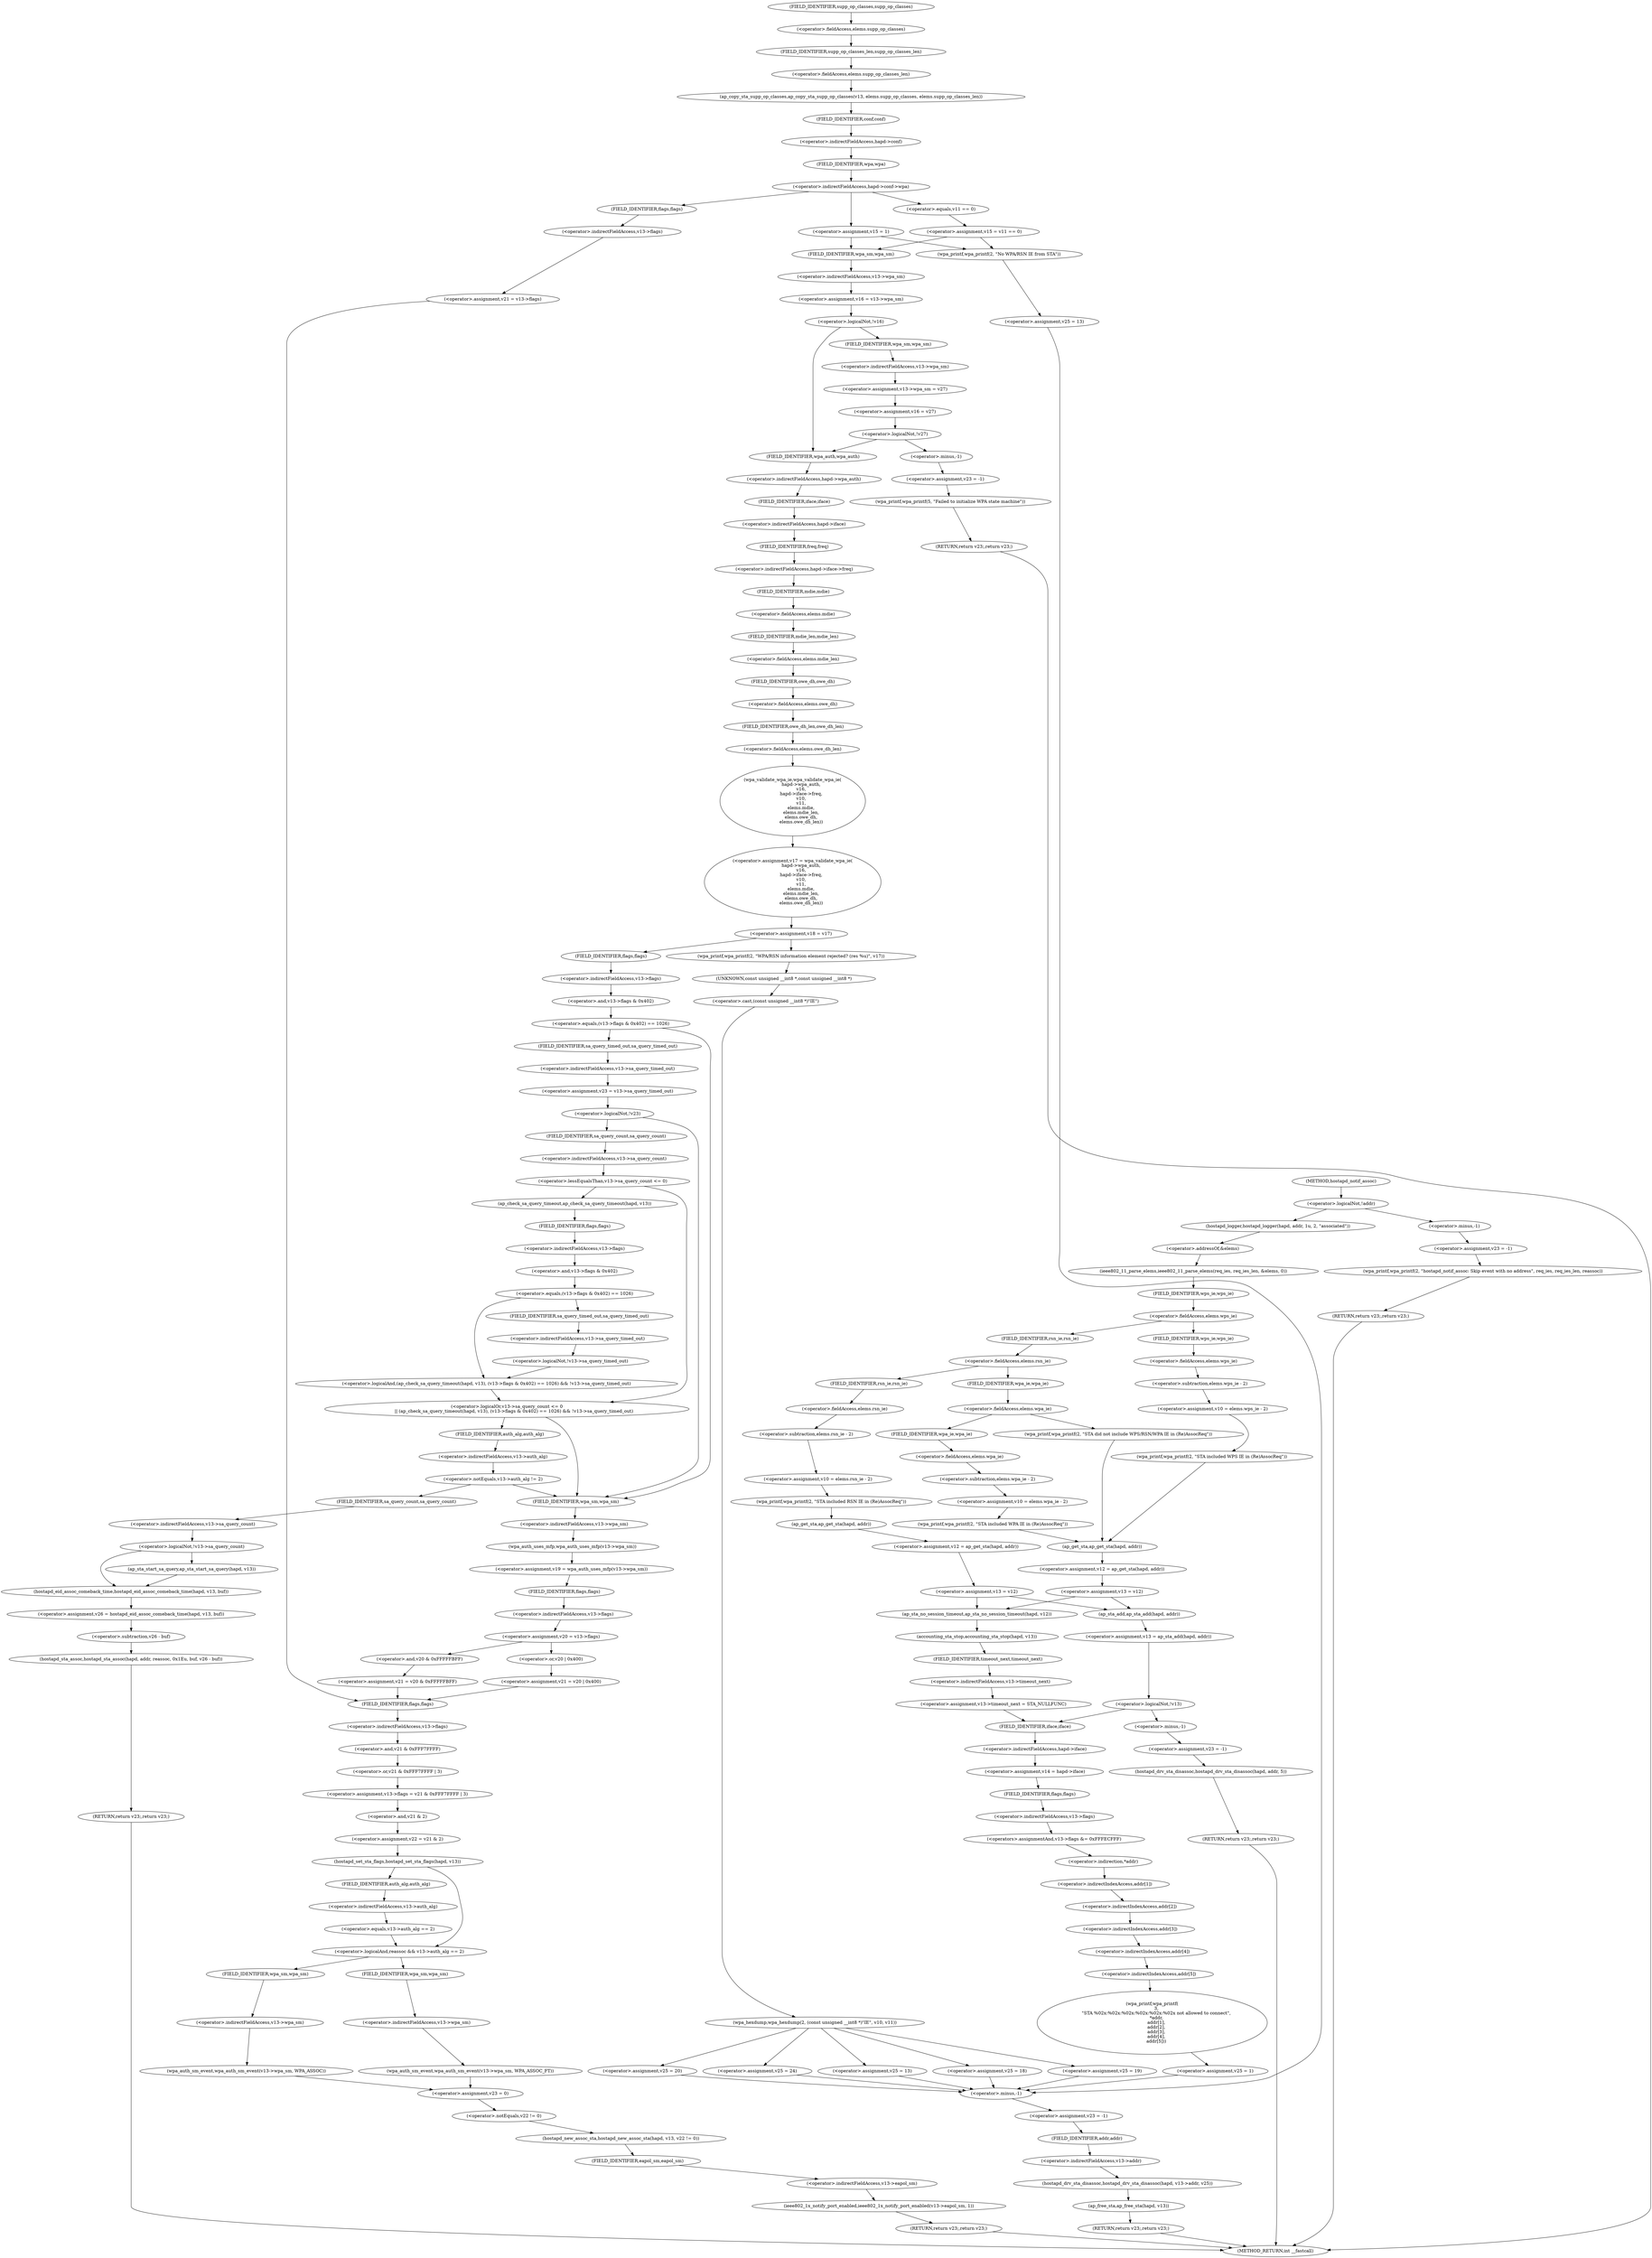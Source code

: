 digraph hostapd_notif_assoc {  
"1000147" [label = "(<operator>.logicalNot,!addr)" ]
"1000150" [label = "(<operator>.assignment,v23 = -1)" ]
"1000152" [label = "(<operator>.minus,-1)" ]
"1000154" [label = "(wpa_printf,wpa_printf(2, \"hostapd_notif_assoc: Skip event with no address\", req_ies, req_ies_len, reassoc))" ]
"1000160" [label = "(RETURN,return v23;,return v23;)" ]
"1000162" [label = "(hostapd_logger,hostapd_logger(hapd, addr, 1u, 2, \"associated\"))" ]
"1000168" [label = "(ieee802_11_parse_elems,ieee802_11_parse_elems(req_ies, req_ies_len, &elems, 0))" ]
"1000171" [label = "(<operator>.addressOf,&elems)" ]
"1000175" [label = "(<operator>.fieldAccess,elems.wps_ie)" ]
"1000177" [label = "(FIELD_IDENTIFIER,wps_ie,wps_ie)" ]
"1000179" [label = "(<operator>.assignment,v10 = elems.wps_ie - 2)" ]
"1000181" [label = "(<operator>.subtraction,elems.wps_ie - 2)" ]
"1000182" [label = "(<operator>.fieldAccess,elems.wps_ie)" ]
"1000184" [label = "(FIELD_IDENTIFIER,wps_ie,wps_ie)" ]
"1000187" [label = "(wpa_printf,wpa_printf(2, \"STA included WPS IE in (Re)AssocReq\"))" ]
"1000193" [label = "(<operator>.fieldAccess,elems.rsn_ie)" ]
"1000195" [label = "(FIELD_IDENTIFIER,rsn_ie,rsn_ie)" ]
"1000197" [label = "(<operator>.assignment,v10 = elems.rsn_ie - 2)" ]
"1000199" [label = "(<operator>.subtraction,elems.rsn_ie - 2)" ]
"1000200" [label = "(<operator>.fieldAccess,elems.rsn_ie)" ]
"1000202" [label = "(FIELD_IDENTIFIER,rsn_ie,rsn_ie)" ]
"1000205" [label = "(wpa_printf,wpa_printf(2, \"STA included RSN IE in (Re)AssocReq\"))" ]
"1000208" [label = "(<operator>.assignment,v12 = ap_get_sta(hapd, addr))" ]
"1000210" [label = "(ap_get_sta,ap_get_sta(hapd, addr))" ]
"1000213" [label = "(<operator>.assignment,v13 = v12)" ]
"1000221" [label = "(<operator>.fieldAccess,elems.wpa_ie)" ]
"1000223" [label = "(FIELD_IDENTIFIER,wpa_ie,wpa_ie)" ]
"1000225" [label = "(<operator>.assignment,v10 = elems.wpa_ie - 2)" ]
"1000227" [label = "(<operator>.subtraction,elems.wpa_ie - 2)" ]
"1000228" [label = "(<operator>.fieldAccess,elems.wpa_ie)" ]
"1000230" [label = "(FIELD_IDENTIFIER,wpa_ie,wpa_ie)" ]
"1000233" [label = "(wpa_printf,wpa_printf(2, \"STA included WPA IE in (Re)AssocReq\"))" ]
"1000240" [label = "(wpa_printf,wpa_printf(2, \"STA did not include WPS/RSN/WPA IE in (Re)AssocReq\"))" ]
"1000243" [label = "(<operator>.assignment,v12 = ap_get_sta(hapd, addr))" ]
"1000245" [label = "(ap_get_sta,ap_get_sta(hapd, addr))" ]
"1000248" [label = "(<operator>.assignment,v13 = v12)" ]
"1000255" [label = "(ap_sta_no_session_timeout,ap_sta_no_session_timeout(hapd, v12))" ]
"1000258" [label = "(accounting_sta_stop,accounting_sta_stop(hapd, v13))" ]
"1000261" [label = "(<operator>.assignment,v13->timeout_next = STA_NULLFUNC)" ]
"1000262" [label = "(<operator>.indirectFieldAccess,v13->timeout_next)" ]
"1000264" [label = "(FIELD_IDENTIFIER,timeout_next,timeout_next)" ]
"1000268" [label = "(<operator>.assignment,v13 = ap_sta_add(hapd, addr))" ]
"1000270" [label = "(ap_sta_add,ap_sta_add(hapd, addr))" ]
"1000274" [label = "(<operator>.logicalNot,!v13)" ]
"1000277" [label = "(<operator>.assignment,v23 = -1)" ]
"1000279" [label = "(<operator>.minus,-1)" ]
"1000281" [label = "(hostapd_drv_sta_disassoc,hostapd_drv_sta_disassoc(hapd, addr, 5))" ]
"1000285" [label = "(RETURN,return v23;,return v23;)" ]
"1000288" [label = "(<operator>.assignment,v14 = hapd->iface)" ]
"1000290" [label = "(<operator>.indirectFieldAccess,hapd->iface)" ]
"1000292" [label = "(FIELD_IDENTIFIER,iface,iface)" ]
"1000293" [label = "(<operators>.assignmentAnd,v13->flags &= 0xFFFECFFF)" ]
"1000294" [label = "(<operator>.indirectFieldAccess,v13->flags)" ]
"1000296" [label = "(FIELD_IDENTIFIER,flags,flags)" ]
"1000299" [label = "(wpa_printf,wpa_printf(\n      3,\n      \"STA %02x:%02x:%02x:%02x:%02x:%02x not allowed to connect\",\n      *addr,\n      addr[1],\n      addr[2],\n      addr[3],\n      addr[4],\n      addr[5]))" ]
"1000302" [label = "(<operator>.indirection,*addr)" ]
"1000304" [label = "(<operator>.indirectIndexAccess,addr[1])" ]
"1000307" [label = "(<operator>.indirectIndexAccess,addr[2])" ]
"1000310" [label = "(<operator>.indirectIndexAccess,addr[3])" ]
"1000313" [label = "(<operator>.indirectIndexAccess,addr[4])" ]
"1000316" [label = "(<operator>.indirectIndexAccess,addr[5])" ]
"1000319" [label = "(<operator>.assignment,v25 = 1)" ]
"1000323" [label = "(<operator>.assignment,v23 = -1)" ]
"1000325" [label = "(<operator>.minus,-1)" ]
"1000327" [label = "(hostapd_drv_sta_disassoc,hostapd_drv_sta_disassoc(hapd, v13->addr, v25))" ]
"1000329" [label = "(<operator>.indirectFieldAccess,v13->addr)" ]
"1000331" [label = "(FIELD_IDENTIFIER,addr,addr)" ]
"1000333" [label = "(ap_free_sta,ap_free_sta(hapd, v13))" ]
"1000336" [label = "(RETURN,return v23;,return v23;)" ]
"1000338" [label = "(ap_copy_sta_supp_op_classes,ap_copy_sta_supp_op_classes(v13, elems.supp_op_classes, elems.supp_op_classes_len))" ]
"1000340" [label = "(<operator>.fieldAccess,elems.supp_op_classes)" ]
"1000342" [label = "(FIELD_IDENTIFIER,supp_op_classes,supp_op_classes)" ]
"1000343" [label = "(<operator>.fieldAccess,elems.supp_op_classes_len)" ]
"1000345" [label = "(FIELD_IDENTIFIER,supp_op_classes_len,supp_op_classes_len)" ]
"1000347" [label = "(<operator>.indirectFieldAccess,hapd->conf->wpa)" ]
"1000348" [label = "(<operator>.indirectFieldAccess,hapd->conf)" ]
"1000350" [label = "(FIELD_IDENTIFIER,conf,conf)" ]
"1000351" [label = "(FIELD_IDENTIFIER,wpa,wpa)" ]
"1000355" [label = "(<operator>.assignment,v15 = v11 == 0)" ]
"1000357" [label = "(<operator>.equals,v11 == 0)" ]
"1000361" [label = "(<operator>.assignment,v15 = 1)" ]
"1000367" [label = "(wpa_printf,wpa_printf(2, \"No WPA/RSN IE from STA\"))" ]
"1000370" [label = "(<operator>.assignment,v25 = 13)" ]
"1000374" [label = "(<operator>.assignment,v16 = v13->wpa_sm)" ]
"1000376" [label = "(<operator>.indirectFieldAccess,v13->wpa_sm)" ]
"1000378" [label = "(FIELD_IDENTIFIER,wpa_sm,wpa_sm)" ]
"1000380" [label = "(<operator>.logicalNot,!v16)" ]
"1000383" [label = "(<operator>.assignment,v13->wpa_sm = v27)" ]
"1000384" [label = "(<operator>.indirectFieldAccess,v13->wpa_sm)" ]
"1000386" [label = "(FIELD_IDENTIFIER,wpa_sm,wpa_sm)" ]
"1000388" [label = "(<operator>.assignment,v16 = v27)" ]
"1000392" [label = "(<operator>.logicalNot,!v27)" ]
"1000395" [label = "(<operator>.assignment,v23 = -1)" ]
"1000397" [label = "(<operator>.minus,-1)" ]
"1000399" [label = "(wpa_printf,wpa_printf(5, \"Failed to initialize WPA state machine\"))" ]
"1000402" [label = "(RETURN,return v23;,return v23;)" ]
"1000404" [label = "(<operator>.assignment,v17 = wpa_validate_wpa_ie(\n            hapd->wpa_auth,\n            v16,\n            hapd->iface->freq,\n            v10,\n            v11,\n            elems.mdie,\n            elems.mdie_len,\n            elems.owe_dh,\n            elems.owe_dh_len))" ]
"1000406" [label = "(wpa_validate_wpa_ie,wpa_validate_wpa_ie(\n            hapd->wpa_auth,\n            v16,\n            hapd->iface->freq,\n            v10,\n            v11,\n            elems.mdie,\n            elems.mdie_len,\n            elems.owe_dh,\n            elems.owe_dh_len))" ]
"1000407" [label = "(<operator>.indirectFieldAccess,hapd->wpa_auth)" ]
"1000409" [label = "(FIELD_IDENTIFIER,wpa_auth,wpa_auth)" ]
"1000411" [label = "(<operator>.indirectFieldAccess,hapd->iface->freq)" ]
"1000412" [label = "(<operator>.indirectFieldAccess,hapd->iface)" ]
"1000414" [label = "(FIELD_IDENTIFIER,iface,iface)" ]
"1000415" [label = "(FIELD_IDENTIFIER,freq,freq)" ]
"1000418" [label = "(<operator>.fieldAccess,elems.mdie)" ]
"1000420" [label = "(FIELD_IDENTIFIER,mdie,mdie)" ]
"1000421" [label = "(<operator>.fieldAccess,elems.mdie_len)" ]
"1000423" [label = "(FIELD_IDENTIFIER,mdie_len,mdie_len)" ]
"1000424" [label = "(<operator>.fieldAccess,elems.owe_dh)" ]
"1000426" [label = "(FIELD_IDENTIFIER,owe_dh,owe_dh)" ]
"1000427" [label = "(<operator>.fieldAccess,elems.owe_dh_len)" ]
"1000429" [label = "(FIELD_IDENTIFIER,owe_dh_len,owe_dh_len)" ]
"1000430" [label = "(<operator>.assignment,v18 = v17)" ]
"1000436" [label = "(wpa_printf,wpa_printf(2, \"WPA/RSN information element rejected? (res %u)\", v17))" ]
"1000440" [label = "(wpa_hexdump,wpa_hexdump(2, (const unsigned __int8 *)\"IE\", v10, v11))" ]
"1000442" [label = "(<operator>.cast,(const unsigned __int8 *)\"IE\")" ]
"1000443" [label = "(UNKNOWN,const unsigned __int8 *,const unsigned __int8 *)" ]
"1000451" [label = "(<operator>.assignment,v25 = 18)" ]
"1000456" [label = "(<operator>.assignment,v25 = 19)" ]
"1000461" [label = "(<operator>.assignment,v25 = 20)" ]
"1000466" [label = "(<operator>.assignment,v25 = 24)" ]
"1000471" [label = "(<operator>.assignment,v25 = 13)" ]
"1000477" [label = "(<operator>.equals,(v13->flags & 0x402) == 1026)" ]
"1000478" [label = "(<operator>.and,v13->flags & 0x402)" ]
"1000479" [label = "(<operator>.indirectFieldAccess,v13->flags)" ]
"1000481" [label = "(FIELD_IDENTIFIER,flags,flags)" ]
"1000485" [label = "(<operator>.assignment,v23 = v13->sa_query_timed_out)" ]
"1000487" [label = "(<operator>.indirectFieldAccess,v13->sa_query_timed_out)" ]
"1000489" [label = "(FIELD_IDENTIFIER,sa_query_timed_out,sa_query_timed_out)" ]
"1000491" [label = "(<operator>.logicalNot,!v23)" ]
"1000495" [label = "(<operator>.logicalOr,v13->sa_query_count <= 0\n          || (ap_check_sa_query_timeout(hapd, v13), (v13->flags & 0x402) == 1026) && !v13->sa_query_timed_out)" ]
"1000496" [label = "(<operator>.lessEqualsThan,v13->sa_query_count <= 0)" ]
"1000497" [label = "(<operator>.indirectFieldAccess,v13->sa_query_count)" ]
"1000499" [label = "(FIELD_IDENTIFIER,sa_query_count,sa_query_count)" ]
"1000501" [label = "(<operator>.logicalAnd,(ap_check_sa_query_timeout(hapd, v13), (v13->flags & 0x402) == 1026) && !v13->sa_query_timed_out)" ]
"1000503" [label = "(ap_check_sa_query_timeout,ap_check_sa_query_timeout(hapd, v13))" ]
"1000506" [label = "(<operator>.equals,(v13->flags & 0x402) == 1026)" ]
"1000507" [label = "(<operator>.and,v13->flags & 0x402)" ]
"1000508" [label = "(<operator>.indirectFieldAccess,v13->flags)" ]
"1000510" [label = "(FIELD_IDENTIFIER,flags,flags)" ]
"1000513" [label = "(<operator>.logicalNot,!v13->sa_query_timed_out)" ]
"1000514" [label = "(<operator>.indirectFieldAccess,v13->sa_query_timed_out)" ]
"1000516" [label = "(FIELD_IDENTIFIER,sa_query_timed_out,sa_query_timed_out)" ]
"1000519" [label = "(<operator>.notEquals,v13->auth_alg != 2)" ]
"1000520" [label = "(<operator>.indirectFieldAccess,v13->auth_alg)" ]
"1000522" [label = "(FIELD_IDENTIFIER,auth_alg,auth_alg)" ]
"1000526" [label = "(<operator>.logicalNot,!v13->sa_query_count)" ]
"1000527" [label = "(<operator>.indirectFieldAccess,v13->sa_query_count)" ]
"1000529" [label = "(FIELD_IDENTIFIER,sa_query_count,sa_query_count)" ]
"1000530" [label = "(ap_sta_start_sa_query,ap_sta_start_sa_query(hapd, v13))" ]
"1000533" [label = "(<operator>.assignment,v26 = hostapd_eid_assoc_comeback_time(hapd, v13, buf))" ]
"1000535" [label = "(hostapd_eid_assoc_comeback_time,hostapd_eid_assoc_comeback_time(hapd, v13, buf))" ]
"1000539" [label = "(hostapd_sta_assoc,hostapd_sta_assoc(hapd, addr, reassoc, 0x1Eu, buf, v26 - buf))" ]
"1000545" [label = "(<operator>.subtraction,v26 - buf)" ]
"1000548" [label = "(RETURN,return v23;,return v23;)" ]
"1000550" [label = "(<operator>.assignment,v19 = wpa_auth_uses_mfp(v13->wpa_sm))" ]
"1000552" [label = "(wpa_auth_uses_mfp,wpa_auth_uses_mfp(v13->wpa_sm))" ]
"1000553" [label = "(<operator>.indirectFieldAccess,v13->wpa_sm)" ]
"1000555" [label = "(FIELD_IDENTIFIER,wpa_sm,wpa_sm)" ]
"1000556" [label = "(<operator>.assignment,v20 = v13->flags)" ]
"1000558" [label = "(<operator>.indirectFieldAccess,v13->flags)" ]
"1000560" [label = "(FIELD_IDENTIFIER,flags,flags)" ]
"1000563" [label = "(<operator>.assignment,v21 = v20 | 0x400)" ]
"1000565" [label = "(<operator>.or,v20 | 0x400)" ]
"1000569" [label = "(<operator>.assignment,v21 = v20 & 0xFFFFFBFF)" ]
"1000571" [label = "(<operator>.and,v20 & 0xFFFFFBFF)" ]
"1000576" [label = "(<operator>.assignment,v21 = v13->flags)" ]
"1000578" [label = "(<operator>.indirectFieldAccess,v13->flags)" ]
"1000580" [label = "(FIELD_IDENTIFIER,flags,flags)" ]
"1000581" [label = "(<operator>.assignment,v13->flags = v21 & 0xFFF7FFFF | 3)" ]
"1000582" [label = "(<operator>.indirectFieldAccess,v13->flags)" ]
"1000584" [label = "(FIELD_IDENTIFIER,flags,flags)" ]
"1000585" [label = "(<operator>.or,v21 & 0xFFF7FFFF | 3)" ]
"1000586" [label = "(<operator>.and,v21 & 0xFFF7FFFF)" ]
"1000590" [label = "(<operator>.assignment,v22 = v21 & 2)" ]
"1000592" [label = "(<operator>.and,v21 & 2)" ]
"1000595" [label = "(hostapd_set_sta_flags,hostapd_set_sta_flags(hapd, v13))" ]
"1000599" [label = "(<operator>.logicalAnd,reassoc && v13->auth_alg == 2)" ]
"1000601" [label = "(<operator>.equals,v13->auth_alg == 2)" ]
"1000602" [label = "(<operator>.indirectFieldAccess,v13->auth_alg)" ]
"1000604" [label = "(FIELD_IDENTIFIER,auth_alg,auth_alg)" ]
"1000606" [label = "(wpa_auth_sm_event,wpa_auth_sm_event(v13->wpa_sm, WPA_ASSOC_FT))" ]
"1000607" [label = "(<operator>.indirectFieldAccess,v13->wpa_sm)" ]
"1000609" [label = "(FIELD_IDENTIFIER,wpa_sm,wpa_sm)" ]
"1000612" [label = "(wpa_auth_sm_event,wpa_auth_sm_event(v13->wpa_sm, WPA_ASSOC))" ]
"1000613" [label = "(<operator>.indirectFieldAccess,v13->wpa_sm)" ]
"1000615" [label = "(FIELD_IDENTIFIER,wpa_sm,wpa_sm)" ]
"1000617" [label = "(<operator>.assignment,v23 = 0)" ]
"1000620" [label = "(hostapd_new_assoc_sta,hostapd_new_assoc_sta(hapd, v13, v22 != 0))" ]
"1000623" [label = "(<operator>.notEquals,v22 != 0)" ]
"1000626" [label = "(ieee802_1x_notify_port_enabled,ieee802_1x_notify_port_enabled(v13->eapol_sm, 1))" ]
"1000627" [label = "(<operator>.indirectFieldAccess,v13->eapol_sm)" ]
"1000629" [label = "(FIELD_IDENTIFIER,eapol_sm,eapol_sm)" ]
"1000631" [label = "(RETURN,return v23;,return v23;)" ]
"1000120" [label = "(METHOD,hostapd_notif_assoc)" ]
"1000633" [label = "(METHOD_RETURN,int __fastcall)" ]
  "1000147" -> "1000152" 
  "1000147" -> "1000162" 
  "1000150" -> "1000154" 
  "1000152" -> "1000150" 
  "1000154" -> "1000160" 
  "1000160" -> "1000633" 
  "1000162" -> "1000171" 
  "1000168" -> "1000177" 
  "1000171" -> "1000168" 
  "1000175" -> "1000184" 
  "1000175" -> "1000195" 
  "1000177" -> "1000175" 
  "1000179" -> "1000187" 
  "1000181" -> "1000179" 
  "1000182" -> "1000181" 
  "1000184" -> "1000182" 
  "1000187" -> "1000245" 
  "1000193" -> "1000202" 
  "1000193" -> "1000223" 
  "1000195" -> "1000193" 
  "1000197" -> "1000205" 
  "1000199" -> "1000197" 
  "1000200" -> "1000199" 
  "1000202" -> "1000200" 
  "1000205" -> "1000210" 
  "1000208" -> "1000213" 
  "1000210" -> "1000208" 
  "1000213" -> "1000255" 
  "1000213" -> "1000270" 
  "1000221" -> "1000230" 
  "1000221" -> "1000240" 
  "1000223" -> "1000221" 
  "1000225" -> "1000233" 
  "1000227" -> "1000225" 
  "1000228" -> "1000227" 
  "1000230" -> "1000228" 
  "1000233" -> "1000245" 
  "1000240" -> "1000245" 
  "1000243" -> "1000248" 
  "1000245" -> "1000243" 
  "1000248" -> "1000255" 
  "1000248" -> "1000270" 
  "1000255" -> "1000258" 
  "1000258" -> "1000264" 
  "1000261" -> "1000292" 
  "1000262" -> "1000261" 
  "1000264" -> "1000262" 
  "1000268" -> "1000274" 
  "1000270" -> "1000268" 
  "1000274" -> "1000279" 
  "1000274" -> "1000292" 
  "1000277" -> "1000281" 
  "1000279" -> "1000277" 
  "1000281" -> "1000285" 
  "1000285" -> "1000633" 
  "1000288" -> "1000296" 
  "1000290" -> "1000288" 
  "1000292" -> "1000290" 
  "1000293" -> "1000302" 
  "1000294" -> "1000293" 
  "1000296" -> "1000294" 
  "1000299" -> "1000319" 
  "1000302" -> "1000304" 
  "1000304" -> "1000307" 
  "1000307" -> "1000310" 
  "1000310" -> "1000313" 
  "1000313" -> "1000316" 
  "1000316" -> "1000299" 
  "1000319" -> "1000325" 
  "1000323" -> "1000331" 
  "1000325" -> "1000323" 
  "1000327" -> "1000333" 
  "1000329" -> "1000327" 
  "1000331" -> "1000329" 
  "1000333" -> "1000336" 
  "1000336" -> "1000633" 
  "1000338" -> "1000350" 
  "1000340" -> "1000345" 
  "1000342" -> "1000340" 
  "1000343" -> "1000338" 
  "1000345" -> "1000343" 
  "1000347" -> "1000357" 
  "1000347" -> "1000361" 
  "1000347" -> "1000580" 
  "1000348" -> "1000351" 
  "1000350" -> "1000348" 
  "1000351" -> "1000347" 
  "1000355" -> "1000367" 
  "1000355" -> "1000378" 
  "1000357" -> "1000355" 
  "1000361" -> "1000367" 
  "1000361" -> "1000378" 
  "1000367" -> "1000370" 
  "1000370" -> "1000325" 
  "1000374" -> "1000380" 
  "1000376" -> "1000374" 
  "1000378" -> "1000376" 
  "1000380" -> "1000386" 
  "1000380" -> "1000409" 
  "1000383" -> "1000388" 
  "1000384" -> "1000383" 
  "1000386" -> "1000384" 
  "1000388" -> "1000392" 
  "1000392" -> "1000397" 
  "1000392" -> "1000409" 
  "1000395" -> "1000399" 
  "1000397" -> "1000395" 
  "1000399" -> "1000402" 
  "1000402" -> "1000633" 
  "1000404" -> "1000430" 
  "1000406" -> "1000404" 
  "1000407" -> "1000414" 
  "1000409" -> "1000407" 
  "1000411" -> "1000420" 
  "1000412" -> "1000415" 
  "1000414" -> "1000412" 
  "1000415" -> "1000411" 
  "1000418" -> "1000423" 
  "1000420" -> "1000418" 
  "1000421" -> "1000426" 
  "1000423" -> "1000421" 
  "1000424" -> "1000429" 
  "1000426" -> "1000424" 
  "1000427" -> "1000406" 
  "1000429" -> "1000427" 
  "1000430" -> "1000436" 
  "1000430" -> "1000481" 
  "1000436" -> "1000443" 
  "1000440" -> "1000451" 
  "1000440" -> "1000456" 
  "1000440" -> "1000461" 
  "1000440" -> "1000466" 
  "1000440" -> "1000471" 
  "1000442" -> "1000440" 
  "1000443" -> "1000442" 
  "1000451" -> "1000325" 
  "1000456" -> "1000325" 
  "1000461" -> "1000325" 
  "1000466" -> "1000325" 
  "1000471" -> "1000325" 
  "1000477" -> "1000489" 
  "1000477" -> "1000555" 
  "1000478" -> "1000477" 
  "1000479" -> "1000478" 
  "1000481" -> "1000479" 
  "1000485" -> "1000491" 
  "1000487" -> "1000485" 
  "1000489" -> "1000487" 
  "1000491" -> "1000499" 
  "1000491" -> "1000555" 
  "1000495" -> "1000522" 
  "1000495" -> "1000555" 
  "1000496" -> "1000495" 
  "1000496" -> "1000503" 
  "1000497" -> "1000496" 
  "1000499" -> "1000497" 
  "1000501" -> "1000495" 
  "1000503" -> "1000510" 
  "1000506" -> "1000501" 
  "1000506" -> "1000516" 
  "1000507" -> "1000506" 
  "1000508" -> "1000507" 
  "1000510" -> "1000508" 
  "1000513" -> "1000501" 
  "1000514" -> "1000513" 
  "1000516" -> "1000514" 
  "1000519" -> "1000529" 
  "1000519" -> "1000555" 
  "1000520" -> "1000519" 
  "1000522" -> "1000520" 
  "1000526" -> "1000530" 
  "1000526" -> "1000535" 
  "1000527" -> "1000526" 
  "1000529" -> "1000527" 
  "1000530" -> "1000535" 
  "1000533" -> "1000545" 
  "1000535" -> "1000533" 
  "1000539" -> "1000548" 
  "1000545" -> "1000539" 
  "1000548" -> "1000633" 
  "1000550" -> "1000560" 
  "1000552" -> "1000550" 
  "1000553" -> "1000552" 
  "1000555" -> "1000553" 
  "1000556" -> "1000565" 
  "1000556" -> "1000571" 
  "1000558" -> "1000556" 
  "1000560" -> "1000558" 
  "1000563" -> "1000584" 
  "1000565" -> "1000563" 
  "1000569" -> "1000584" 
  "1000571" -> "1000569" 
  "1000576" -> "1000584" 
  "1000578" -> "1000576" 
  "1000580" -> "1000578" 
  "1000581" -> "1000592" 
  "1000582" -> "1000586" 
  "1000584" -> "1000582" 
  "1000585" -> "1000581" 
  "1000586" -> "1000585" 
  "1000590" -> "1000595" 
  "1000592" -> "1000590" 
  "1000595" -> "1000599" 
  "1000595" -> "1000604" 
  "1000599" -> "1000609" 
  "1000599" -> "1000615" 
  "1000601" -> "1000599" 
  "1000602" -> "1000601" 
  "1000604" -> "1000602" 
  "1000606" -> "1000617" 
  "1000607" -> "1000606" 
  "1000609" -> "1000607" 
  "1000612" -> "1000617" 
  "1000613" -> "1000612" 
  "1000615" -> "1000613" 
  "1000617" -> "1000623" 
  "1000620" -> "1000629" 
  "1000623" -> "1000620" 
  "1000626" -> "1000631" 
  "1000627" -> "1000626" 
  "1000629" -> "1000627" 
  "1000631" -> "1000633" 
  "1000120" -> "1000147" 
}
